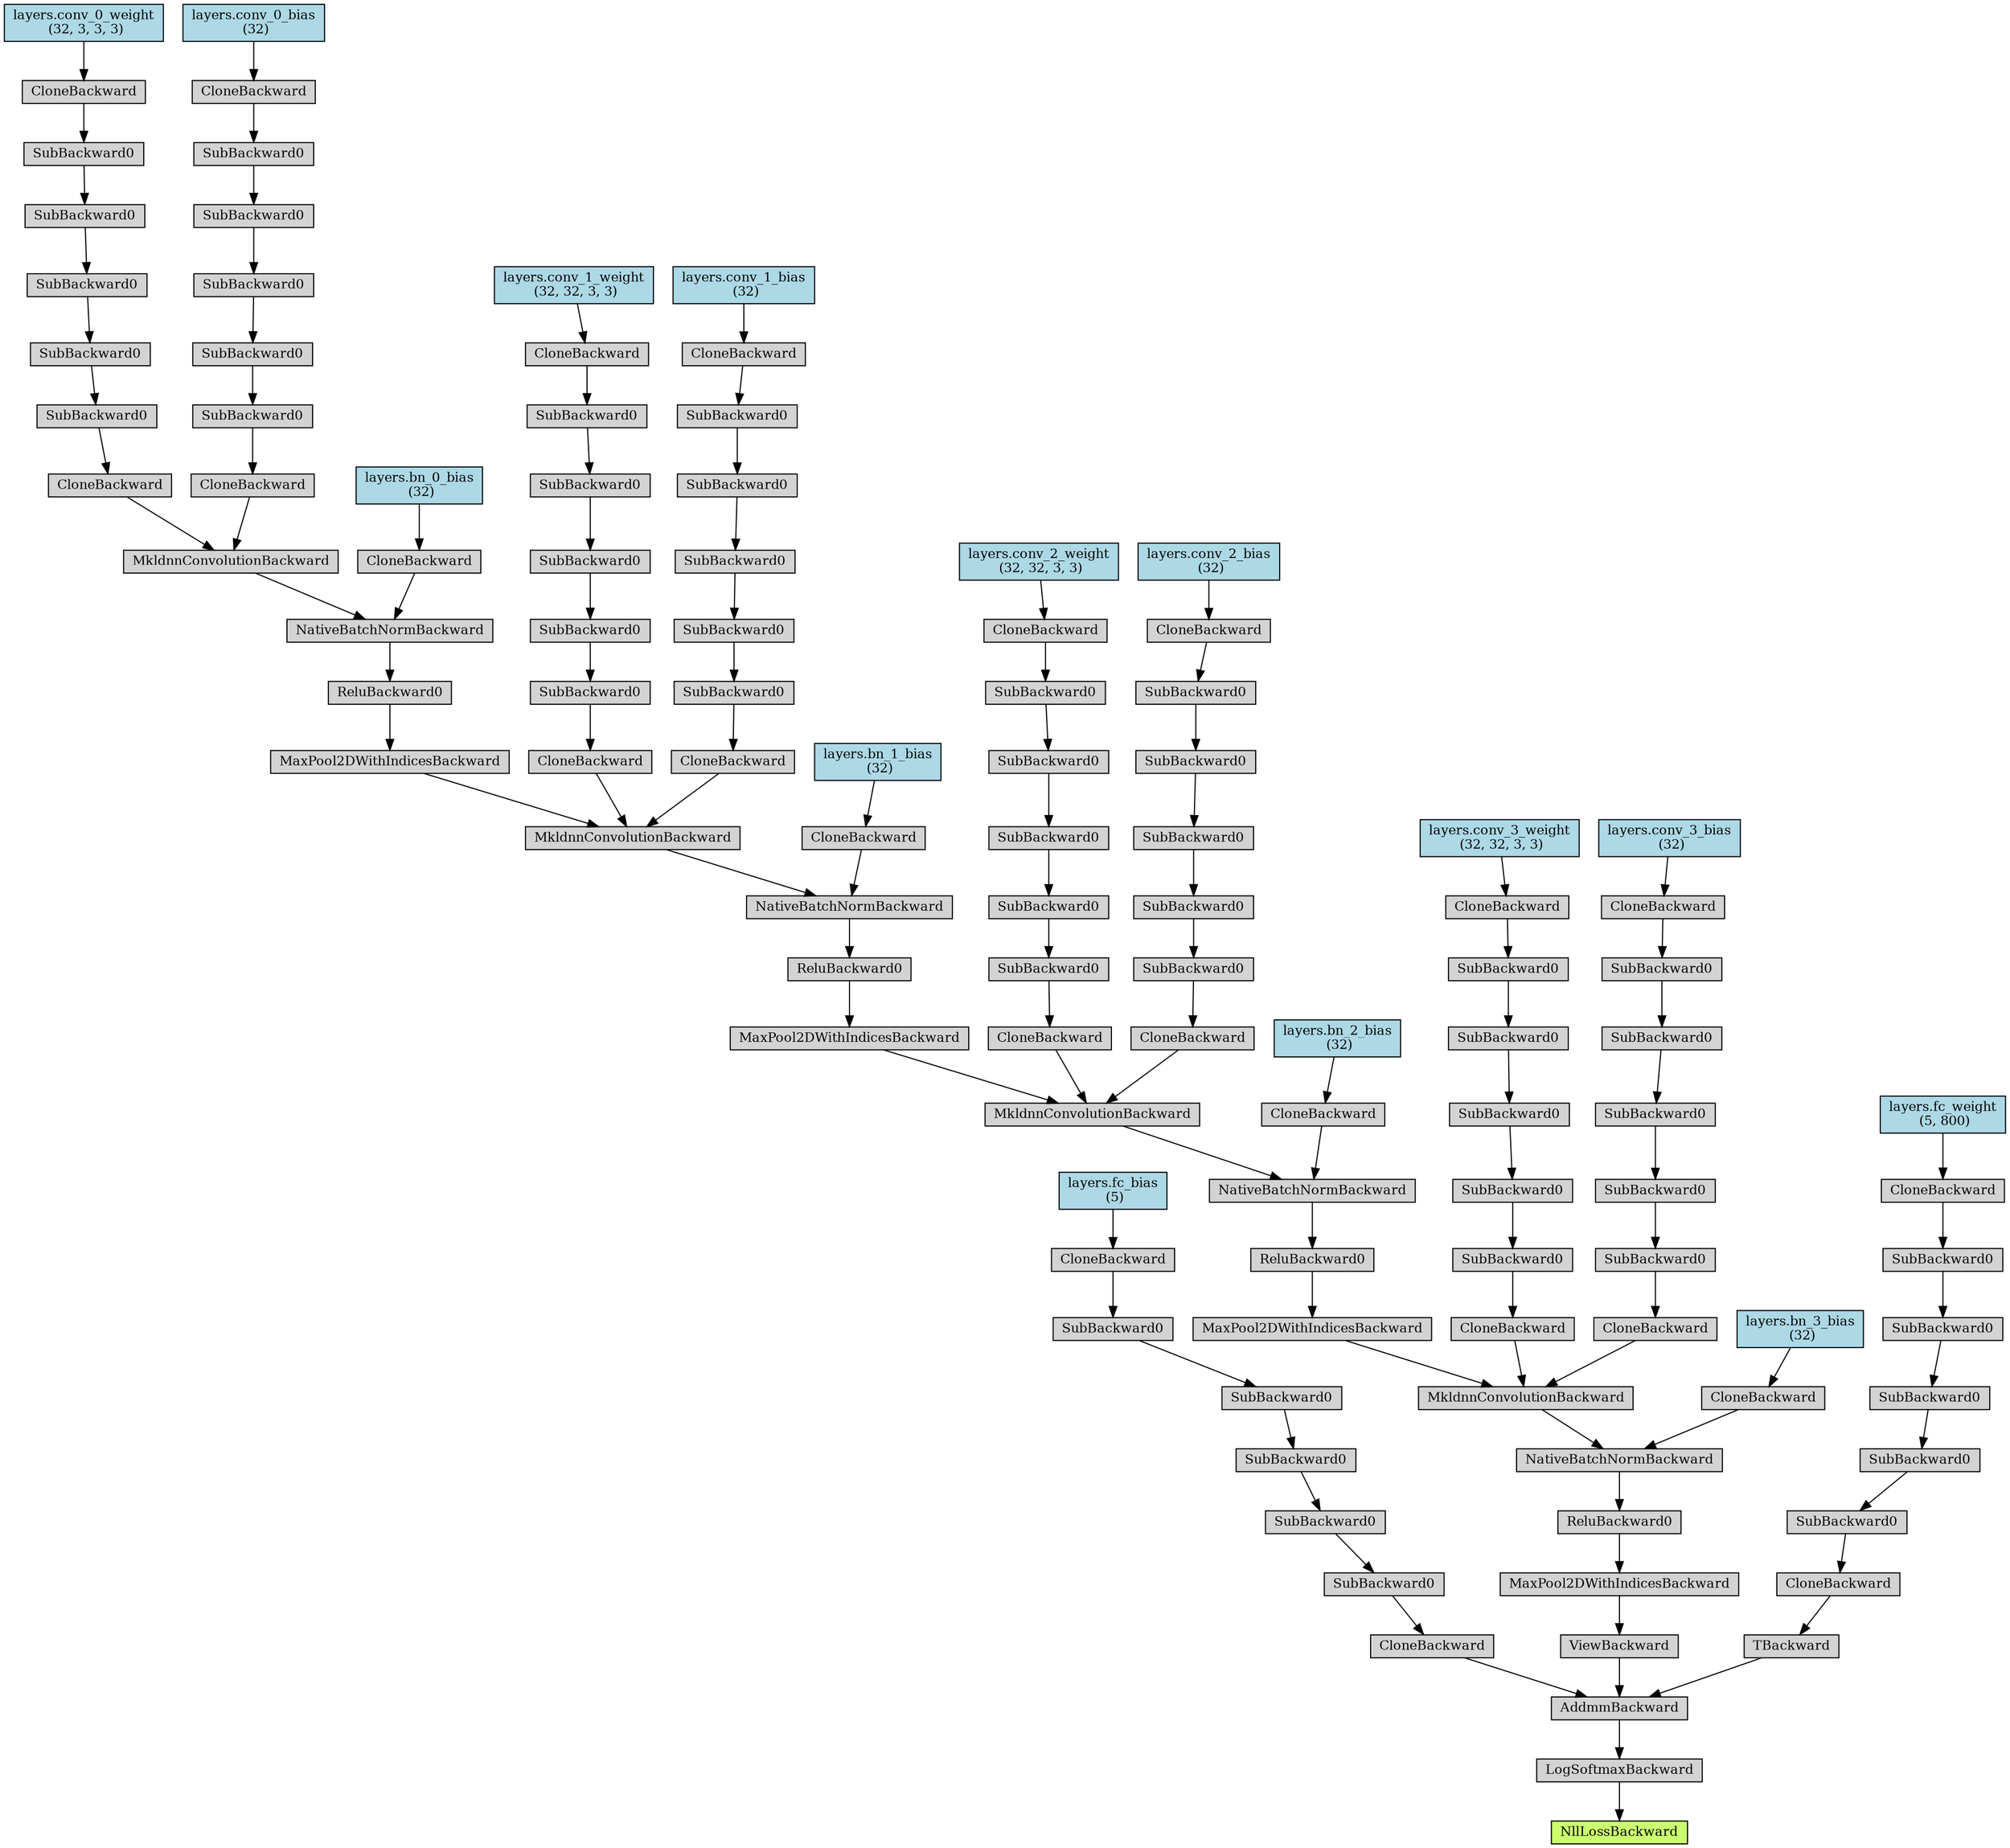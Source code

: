 digraph {
	graph [size="32.55,32.55"]
	node [align=left fontsize=12 height=0.2 ranksep=0.1 shape=box style=filled]
	4917615248 [label=NllLossBackward fillcolor=darkolivegreen1]
	4917615920 -> 4917615248
	4917615920 [label=LogSoftmaxBackward]
	4917612784 -> 4917615920
	4917612784 [label=AddmmBackward]
	4917615808 -> 4917612784
	4917615808 [label=CloneBackward]
	4930892800 -> 4917615808
	4930892800 [label=SubBackward0]
	4930893528 -> 4930892800
	4930893528 [label=SubBackward0]
	4930894368 -> 4930893528
	4930894368 [label=SubBackward0]
	4930894424 -> 4930894368
	4930894424 [label=SubBackward0]
	4499298120 -> 4930894424
	4499298120 [label=SubBackward0]
	4499299408 -> 4499298120
	4499299408 [label=CloneBackward]
	4499299520 -> 4499299408
	4499299520 [label="layers.fc_bias
 (5)" fillcolor=lightblue]
	4930398360 -> 4917612784
	4930398360 [label=ViewBackward]
	4930894648 -> 4930398360
	4930894648 [label=MaxPool2DWithIndicesBackward]
	4930894536 -> 4930894648
	4930894536 [label=ReluBackward0]
	4499298176 -> 4930894536
	4499298176 [label=NativeBatchNormBackward]
	4499299576 -> 4499298176
	4499299576 [label=MkldnnConvolutionBackward]
	4499299744 -> 4499299576
	4499299744 [label=MaxPool2DWithIndicesBackward]
	4499299968 -> 4499299744
	4499299968 [label=ReluBackward0]
	4499300080 -> 4499299968
	4499300080 [label=NativeBatchNormBackward]
	4499300192 -> 4499300080
	4499300192 [label=MkldnnConvolutionBackward]
	4499316808 -> 4499300192
	4499316808 [label=MaxPool2DWithIndicesBackward]
	4499317032 -> 4499316808
	4499317032 [label=ReluBackward0]
	4499317144 -> 4499317032
	4499317144 [label=NativeBatchNormBackward]
	4499317256 -> 4499317144
	4499317256 [label=MkldnnConvolutionBackward]
	4499317424 -> 4499317256
	4499317424 [label=MaxPool2DWithIndicesBackward]
	4499317648 -> 4499317424
	4499317648 [label=ReluBackward0]
	4499317816 -> 4499317648
	4499317816 [label=NativeBatchNormBackward]
	4499317984 -> 4499317816
	4499317984 [label=MkldnnConvolutionBackward]
	4499318152 -> 4499317984
	4499318152 [label=CloneBackward]
	4499318320 -> 4499318152
	4499318320 [label=SubBackward0]
	4499318488 -> 4499318320
	4499318488 [label=SubBackward0]
	4499318600 -> 4499318488
	4499318600 [label=SubBackward0]
	4499318712 -> 4499318600
	4499318712 [label=SubBackward0]
	4499318824 -> 4499318712
	4499318824 [label=SubBackward0]
	4499318936 -> 4499318824
	4499318936 [label=CloneBackward]
	4499319048 -> 4499318936
	4499319048 [label="layers.conv_0_weight
 (32, 3, 3, 3)" fillcolor=lightblue]
	4499318208 -> 4499317984
	4499318208 [label=CloneBackward]
	4499318376 -> 4499318208
	4499318376 [label=SubBackward0]
	4499318656 -> 4499318376
	4499318656 [label=SubBackward0]
	4499318880 -> 4499318656
	4499318880 [label=SubBackward0]
	4499319104 -> 4499318880
	4499319104 [label=SubBackward0]
	4499319216 -> 4499319104
	4499319216 [label=SubBackward0]
	4499319384 -> 4499319216
	4499319384 [label=CloneBackward]
	4499319496 -> 4499319384
	4499319496 [label="layers.conv_0_bias
 (32)" fillcolor=lightblue]
	4499318040 -> 4499317816
	4499318040 [label=CloneBackward]
	4499318264 -> 4499318040
	4499318264 [label="layers.bn_0_bias
 (32)" fillcolor=lightblue]
	4499317480 -> 4499317256
	4499317480 [label=CloneBackward]
	4499317704 -> 4499317480
	4499317704 [label=SubBackward0]
	4499318096 -> 4499317704
	4499318096 [label=SubBackward0]
	4499318768 -> 4499318096
	4499318768 [label=SubBackward0]
	4499319272 -> 4499318768
	4499319272 [label=SubBackward0]
	4499319440 -> 4499319272
	4499319440 [label=SubBackward0]
	4499319608 -> 4499319440
	4499319608 [label=CloneBackward]
	4499319720 -> 4499319608
	4499319720 [label="layers.conv_1_weight
 (32, 32, 3, 3)" fillcolor=lightblue]
	4499317536 -> 4499317256
	4499317536 [label=CloneBackward]
	4499317872 -> 4499317536
	4499317872 [label=SubBackward0]
	4499318992 -> 4499317872
	4499318992 [label=SubBackward0]
	4499319552 -> 4499318992
	4499319552 [label=SubBackward0]
	4499319776 -> 4499319552
	4499319776 [label=SubBackward0]
	4499319944 -> 4499319776
	4499319944 [label=SubBackward0]
	4499320000 -> 4499319944
	4499320000 [label=CloneBackward]
	4499320112 -> 4499320000
	4499320112 [label="layers.conv_1_bias
 (32)" fillcolor=lightblue]
	4499317312 -> 4499317144
	4499317312 [label=CloneBackward]
	4499317592 -> 4499317312
	4499317592 [label="layers.bn_1_bias
 (32)" fillcolor=lightblue]
	4499316864 -> 4499300192
	4499316864 [label=CloneBackward]
	4499317088 -> 4499316864
	4499317088 [label=SubBackward0]
	4499317368 -> 4499317088
	4499317368 [label=SubBackward0]
	4499319328 -> 4499317368
	4499319328 [label=SubBackward0]
	4499319888 -> 4499319328
	4499319888 [label=SubBackward0]
	4499320056 -> 4499319888
	4499320056 [label=SubBackward0]
	4499320224 -> 4499320056
	4499320224 [label=CloneBackward]
	4499320336 -> 4499320224
	4499320336 [label="layers.conv_2_weight
 (32, 32, 3, 3)" fillcolor=lightblue]
	4499316920 -> 4499300192
	4499316920 [label=CloneBackward]
	4499317200 -> 4499316920
	4499317200 [label=SubBackward0]
	4499319664 -> 4499317200
	4499319664 [label=SubBackward0]
	4499320168 -> 4499319664
	4499320168 [label=SubBackward0]
	4499320392 -> 4499320168
	4499320392 [label=SubBackward0]
	4499320560 -> 4499320392
	4499320560 [label=SubBackward0]
	4499320616 -> 4499320560
	4499320616 [label=CloneBackward]
	4499320728 -> 4499320616
	4499320728 [label="layers.conv_2_bias
 (32)" fillcolor=lightblue]
	4499300248 -> 4499300080
	4499300248 [label=CloneBackward]
	4499316976 -> 4499300248
	4499316976 [label="layers.bn_2_bias
 (32)" fillcolor=lightblue]
	4499299800 -> 4499299576
	4499299800 [label=CloneBackward]
	4499300024 -> 4499299800
	4499300024 [label=SubBackward0]
	4499300304 -> 4499300024
	4499300304 [label=SubBackward0]
	4499319832 -> 4499300304
	4499319832 [label=SubBackward0]
	4499320504 -> 4499319832
	4499320504 [label=SubBackward0]
	4499320672 -> 4499320504
	4499320672 [label=SubBackward0]
	4499325000 -> 4499320672
	4499325000 [label=CloneBackward]
	4499325112 -> 4499325000
	4499325112 [label="layers.conv_3_weight
 (32, 32, 3, 3)" fillcolor=lightblue]
	4499299856 -> 4499299576
	4499299856 [label=CloneBackward]
	4499300136 -> 4499299856
	4499300136 [label=SubBackward0]
	4499320280 -> 4499300136
	4499320280 [label=SubBackward0]
	4499320784 -> 4499320280
	4499320784 [label=SubBackward0]
	4499325168 -> 4499320784
	4499325168 [label=SubBackward0]
	4499325336 -> 4499325168
	4499325336 [label=SubBackward0]
	4499325392 -> 4499325336
	4499325392 [label=CloneBackward]
	4499325504 -> 4499325392
	4499325504 [label="layers.conv_3_bias
 (32)" fillcolor=lightblue]
	4499299632 -> 4499298176
	4499299632 [label=CloneBackward]
	4499299912 -> 4499299632
	4499299912 [label="layers.bn_3_bias
 (32)" fillcolor=lightblue]
	4930892688 -> 4917612784
	4930892688 [label=TBackward]
	4930894312 -> 4930892688
	4930894312 [label=CloneBackward]
	4499299464 -> 4930894312
	4499299464 [label=SubBackward0]
	4499318544 -> 4499299464
	4499318544 [label=SubBackward0]
	4499325056 -> 4499318544
	4499325056 [label=SubBackward0]
	4499325224 -> 4499325056
	4499325224 [label=SubBackward0]
	4499325560 -> 4499325224
	4499325560 [label=SubBackward0]
	4499325672 -> 4499325560
	4499325672 [label=CloneBackward]
	4499325784 -> 4499325672
	4499325784 [label="layers.fc_weight
 (5, 800)" fillcolor=lightblue]
}
